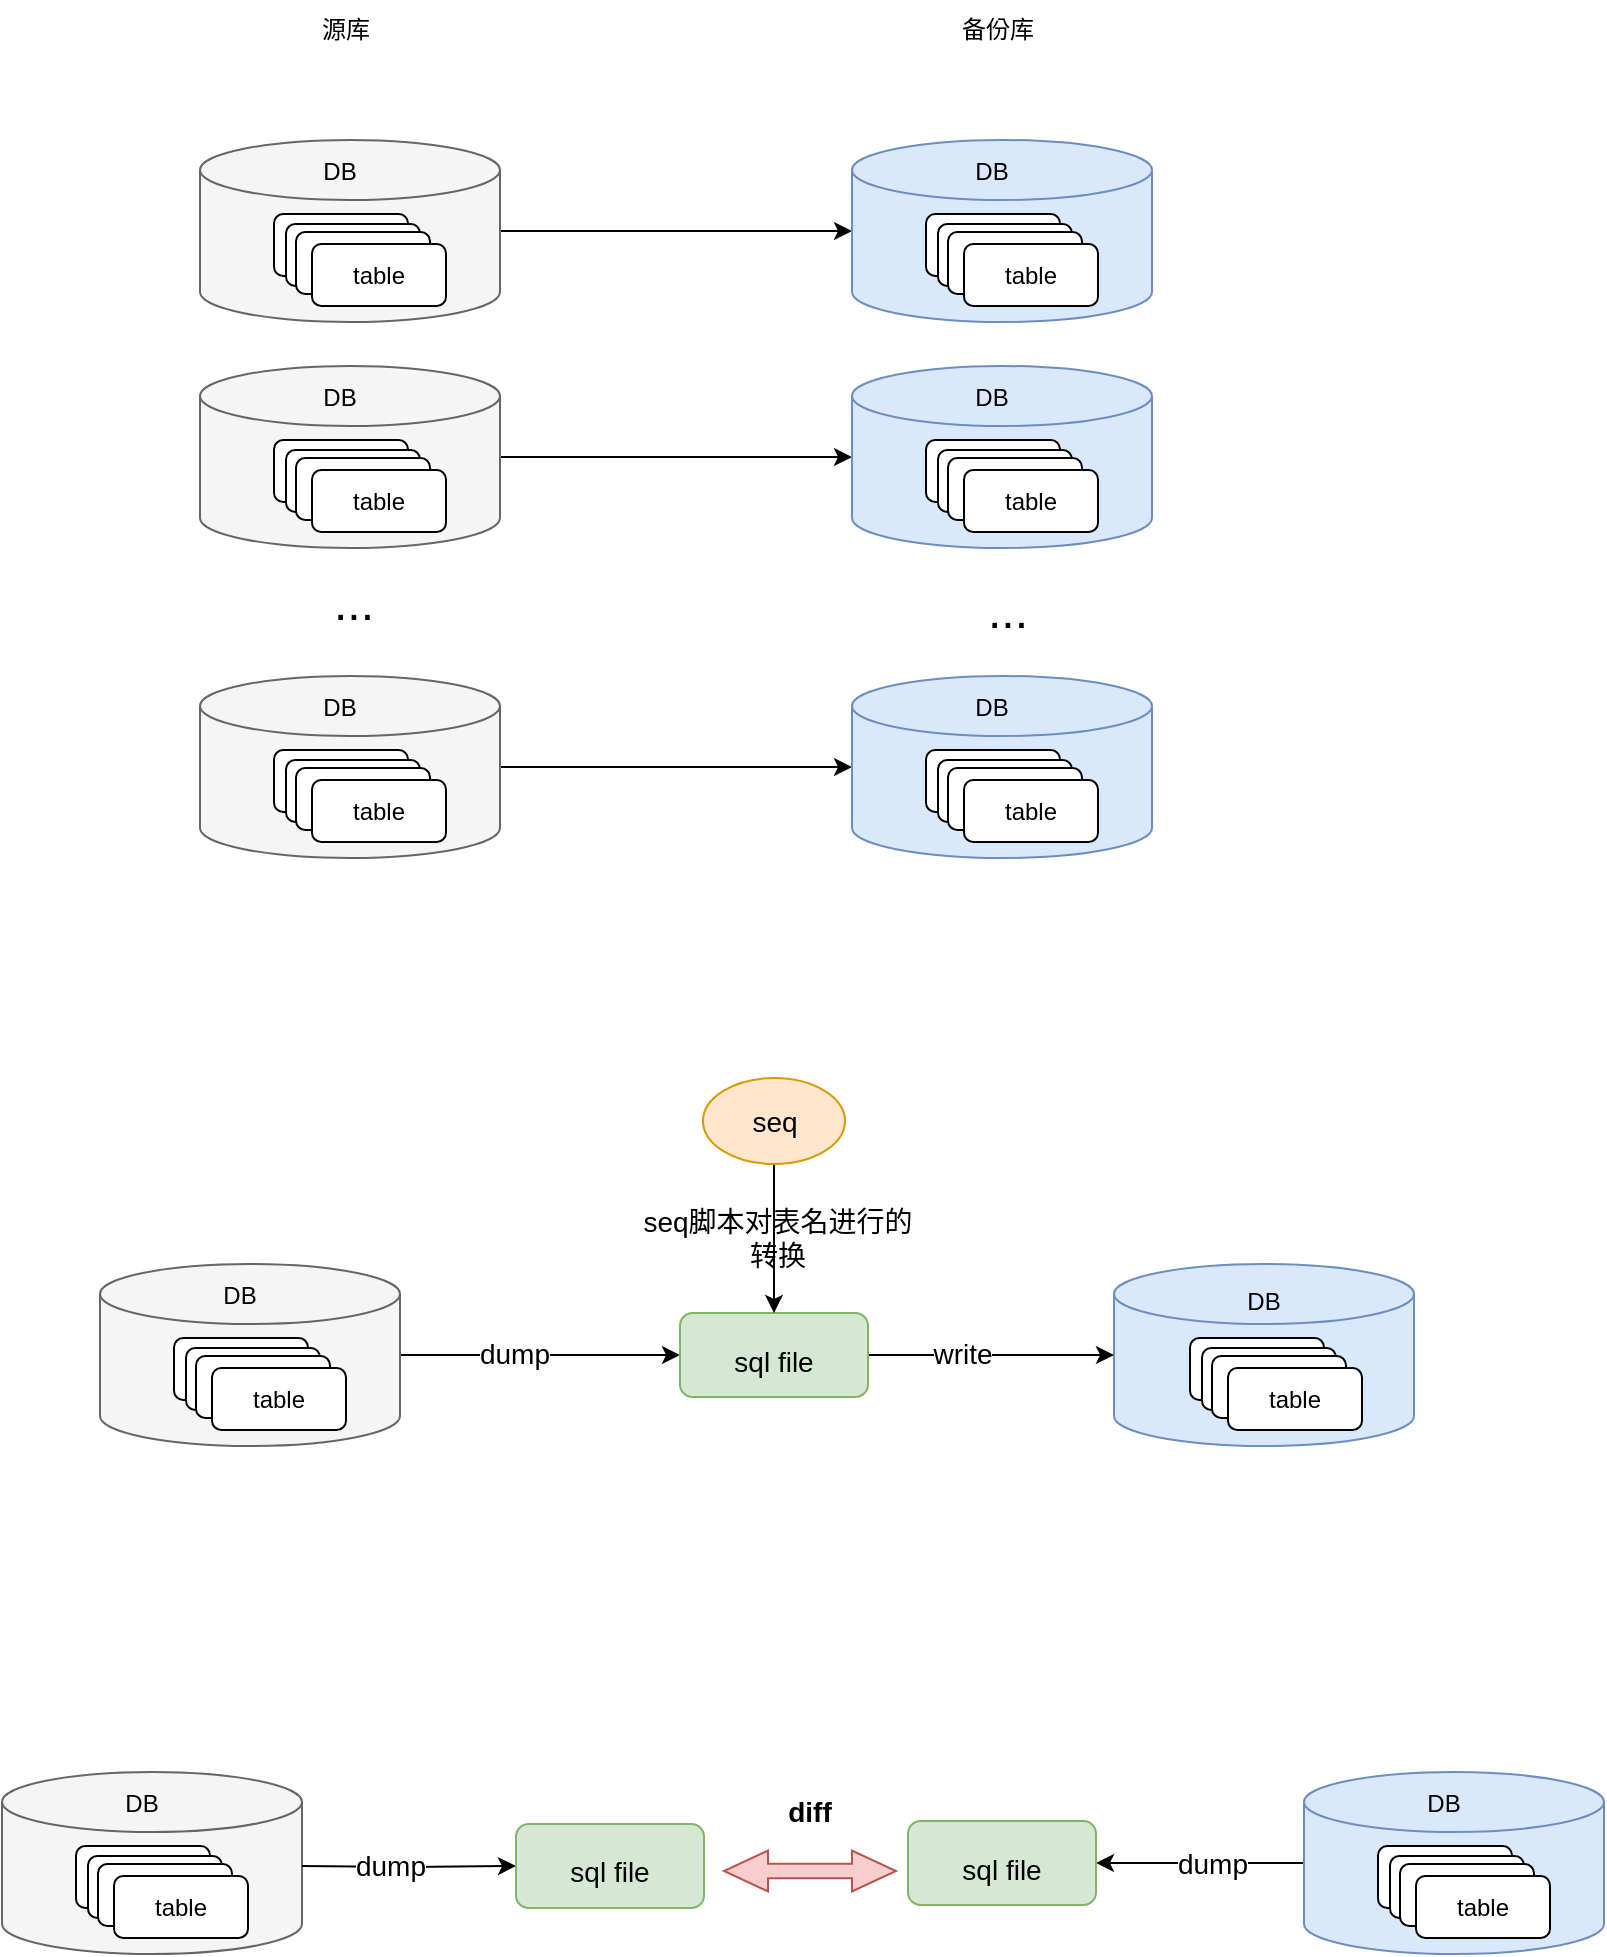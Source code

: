 <mxfile version="19.0.1" type="github">
  <diagram id="n_2ISWD5A4W3zDVkRcPj" name="第 1 页">
    <mxGraphModel dx="1422" dy="762" grid="0" gridSize="10" guides="1" tooltips="1" connect="1" arrows="1" fold="1" page="1" pageScale="1" pageWidth="1654" pageHeight="2336" math="0" shadow="0">
      <root>
        <mxCell id="0" />
        <mxCell id="1" parent="0" />
        <mxCell id="IPXky6w7YJsHBotgT66a-52" style="edgeStyle=orthogonalEdgeStyle;rounded=0;orthogonalLoop=1;jettySize=auto;html=1;" edge="1" parent="1" source="IPXky6w7YJsHBotgT66a-1" target="IPXky6w7YJsHBotgT66a-46">
          <mxGeometry relative="1" as="geometry" />
        </mxCell>
        <mxCell id="IPXky6w7YJsHBotgT66a-1" value="" style="shape=cylinder3;whiteSpace=wrap;html=1;boundedLbl=1;backgroundOutline=1;size=15;fillColor=#f5f5f5;fontColor=#333333;strokeColor=#666666;" vertex="1" parent="1">
          <mxGeometry x="151" y="126" width="150" height="91" as="geometry" />
        </mxCell>
        <mxCell id="IPXky6w7YJsHBotgT66a-2" value="" style="rounded=1;whiteSpace=wrap;html=1;" vertex="1" parent="1">
          <mxGeometry x="188" y="163" width="67" height="31" as="geometry" />
        </mxCell>
        <mxCell id="IPXky6w7YJsHBotgT66a-3" value="" style="rounded=1;whiteSpace=wrap;html=1;" vertex="1" parent="1">
          <mxGeometry x="194" y="168" width="67" height="31" as="geometry" />
        </mxCell>
        <mxCell id="IPXky6w7YJsHBotgT66a-5" value="DB" style="text;html=1;strokeColor=none;fillColor=none;align=center;verticalAlign=middle;whiteSpace=wrap;rounded=0;" vertex="1" parent="1">
          <mxGeometry x="190.5" y="127" width="60" height="30" as="geometry" />
        </mxCell>
        <mxCell id="IPXky6w7YJsHBotgT66a-6" value="table" style="rounded=1;whiteSpace=wrap;html=1;" vertex="1" parent="1">
          <mxGeometry x="199" y="172" width="67" height="31" as="geometry" />
        </mxCell>
        <mxCell id="IPXky6w7YJsHBotgT66a-17" value="源库" style="text;html=1;strokeColor=none;fillColor=none;align=center;verticalAlign=middle;whiteSpace=wrap;rounded=0;" vertex="1" parent="1">
          <mxGeometry x="194" y="56" width="60" height="30" as="geometry" />
        </mxCell>
        <mxCell id="IPXky6w7YJsHBotgT66a-18" value="备份库" style="text;html=1;strokeColor=none;fillColor=none;align=center;verticalAlign=middle;whiteSpace=wrap;rounded=0;" vertex="1" parent="1">
          <mxGeometry x="520" y="56" width="60" height="30" as="geometry" />
        </mxCell>
        <mxCell id="IPXky6w7YJsHBotgT66a-45" value="table" style="rounded=1;whiteSpace=wrap;html=1;" vertex="1" parent="1">
          <mxGeometry x="207" y="178" width="67" height="31" as="geometry" />
        </mxCell>
        <mxCell id="IPXky6w7YJsHBotgT66a-46" value="" style="shape=cylinder3;whiteSpace=wrap;html=1;boundedLbl=1;backgroundOutline=1;size=15;fillColor=#dae8fc;strokeColor=#6c8ebf;" vertex="1" parent="1">
          <mxGeometry x="477" y="126" width="150" height="91" as="geometry" />
        </mxCell>
        <mxCell id="IPXky6w7YJsHBotgT66a-47" value="" style="rounded=1;whiteSpace=wrap;html=1;" vertex="1" parent="1">
          <mxGeometry x="514" y="163" width="67" height="31" as="geometry" />
        </mxCell>
        <mxCell id="IPXky6w7YJsHBotgT66a-48" value="" style="rounded=1;whiteSpace=wrap;html=1;" vertex="1" parent="1">
          <mxGeometry x="520" y="168" width="67" height="31" as="geometry" />
        </mxCell>
        <mxCell id="IPXky6w7YJsHBotgT66a-49" value="DB" style="text;html=1;strokeColor=none;fillColor=none;align=center;verticalAlign=middle;whiteSpace=wrap;rounded=0;" vertex="1" parent="1">
          <mxGeometry x="516.5" y="127" width="60" height="30" as="geometry" />
        </mxCell>
        <mxCell id="IPXky6w7YJsHBotgT66a-50" value="table" style="rounded=1;whiteSpace=wrap;html=1;" vertex="1" parent="1">
          <mxGeometry x="525" y="172" width="67" height="31" as="geometry" />
        </mxCell>
        <mxCell id="IPXky6w7YJsHBotgT66a-51" value="table" style="rounded=1;whiteSpace=wrap;html=1;" vertex="1" parent="1">
          <mxGeometry x="533" y="178" width="67" height="31" as="geometry" />
        </mxCell>
        <mxCell id="IPXky6w7YJsHBotgT66a-68" style="edgeStyle=orthogonalEdgeStyle;rounded=0;orthogonalLoop=1;jettySize=auto;html=1;" edge="1" parent="1" source="IPXky6w7YJsHBotgT66a-69" target="IPXky6w7YJsHBotgT66a-75">
          <mxGeometry relative="1" as="geometry" />
        </mxCell>
        <mxCell id="IPXky6w7YJsHBotgT66a-69" value="" style="shape=cylinder3;whiteSpace=wrap;html=1;boundedLbl=1;backgroundOutline=1;size=15;fillColor=#f5f5f5;fontColor=#333333;strokeColor=#666666;" vertex="1" parent="1">
          <mxGeometry x="151" y="239" width="150" height="91" as="geometry" />
        </mxCell>
        <mxCell id="IPXky6w7YJsHBotgT66a-70" value="" style="rounded=1;whiteSpace=wrap;html=1;" vertex="1" parent="1">
          <mxGeometry x="188" y="276" width="67" height="31" as="geometry" />
        </mxCell>
        <mxCell id="IPXky6w7YJsHBotgT66a-71" value="" style="rounded=1;whiteSpace=wrap;html=1;" vertex="1" parent="1">
          <mxGeometry x="194" y="281" width="67" height="31" as="geometry" />
        </mxCell>
        <mxCell id="IPXky6w7YJsHBotgT66a-72" value="DB" style="text;html=1;strokeColor=none;fillColor=none;align=center;verticalAlign=middle;whiteSpace=wrap;rounded=0;" vertex="1" parent="1">
          <mxGeometry x="190.5" y="240" width="60" height="30" as="geometry" />
        </mxCell>
        <mxCell id="IPXky6w7YJsHBotgT66a-73" value="table" style="rounded=1;whiteSpace=wrap;html=1;" vertex="1" parent="1">
          <mxGeometry x="199" y="285" width="67" height="31" as="geometry" />
        </mxCell>
        <mxCell id="IPXky6w7YJsHBotgT66a-74" value="table" style="rounded=1;whiteSpace=wrap;html=1;" vertex="1" parent="1">
          <mxGeometry x="207" y="291" width="67" height="31" as="geometry" />
        </mxCell>
        <mxCell id="IPXky6w7YJsHBotgT66a-75" value="" style="shape=cylinder3;whiteSpace=wrap;html=1;boundedLbl=1;backgroundOutline=1;size=15;fillColor=#dae8fc;strokeColor=#6c8ebf;" vertex="1" parent="1">
          <mxGeometry x="477" y="239" width="150" height="91" as="geometry" />
        </mxCell>
        <mxCell id="IPXky6w7YJsHBotgT66a-76" value="" style="rounded=1;whiteSpace=wrap;html=1;" vertex="1" parent="1">
          <mxGeometry x="514" y="276" width="67" height="31" as="geometry" />
        </mxCell>
        <mxCell id="IPXky6w7YJsHBotgT66a-77" value="" style="rounded=1;whiteSpace=wrap;html=1;" vertex="1" parent="1">
          <mxGeometry x="520" y="281" width="67" height="31" as="geometry" />
        </mxCell>
        <mxCell id="IPXky6w7YJsHBotgT66a-78" value="DB" style="text;html=1;strokeColor=none;fillColor=none;align=center;verticalAlign=middle;whiteSpace=wrap;rounded=0;" vertex="1" parent="1">
          <mxGeometry x="516.5" y="240" width="60" height="30" as="geometry" />
        </mxCell>
        <mxCell id="IPXky6w7YJsHBotgT66a-79" value="table" style="rounded=1;whiteSpace=wrap;html=1;" vertex="1" parent="1">
          <mxGeometry x="525" y="285" width="67" height="31" as="geometry" />
        </mxCell>
        <mxCell id="IPXky6w7YJsHBotgT66a-80" value="table" style="rounded=1;whiteSpace=wrap;html=1;" vertex="1" parent="1">
          <mxGeometry x="533" y="291" width="67" height="31" as="geometry" />
        </mxCell>
        <mxCell id="IPXky6w7YJsHBotgT66a-81" style="edgeStyle=orthogonalEdgeStyle;rounded=0;orthogonalLoop=1;jettySize=auto;html=1;" edge="1" parent="1" source="IPXky6w7YJsHBotgT66a-82" target="IPXky6w7YJsHBotgT66a-88">
          <mxGeometry relative="1" as="geometry" />
        </mxCell>
        <mxCell id="IPXky6w7YJsHBotgT66a-82" value="" style="shape=cylinder3;whiteSpace=wrap;html=1;boundedLbl=1;backgroundOutline=1;size=15;fillColor=#f5f5f5;fontColor=#333333;strokeColor=#666666;" vertex="1" parent="1">
          <mxGeometry x="151" y="394" width="150" height="91" as="geometry" />
        </mxCell>
        <mxCell id="IPXky6w7YJsHBotgT66a-83" value="" style="rounded=1;whiteSpace=wrap;html=1;" vertex="1" parent="1">
          <mxGeometry x="188" y="431" width="67" height="31" as="geometry" />
        </mxCell>
        <mxCell id="IPXky6w7YJsHBotgT66a-84" value="" style="rounded=1;whiteSpace=wrap;html=1;" vertex="1" parent="1">
          <mxGeometry x="194" y="436" width="67" height="31" as="geometry" />
        </mxCell>
        <mxCell id="IPXky6w7YJsHBotgT66a-85" value="DB" style="text;html=1;strokeColor=none;fillColor=none;align=center;verticalAlign=middle;whiteSpace=wrap;rounded=0;" vertex="1" parent="1">
          <mxGeometry x="190.5" y="395" width="60" height="30" as="geometry" />
        </mxCell>
        <mxCell id="IPXky6w7YJsHBotgT66a-86" value="table" style="rounded=1;whiteSpace=wrap;html=1;" vertex="1" parent="1">
          <mxGeometry x="199" y="440" width="67" height="31" as="geometry" />
        </mxCell>
        <mxCell id="IPXky6w7YJsHBotgT66a-87" value="table" style="rounded=1;whiteSpace=wrap;html=1;" vertex="1" parent="1">
          <mxGeometry x="207" y="446" width="67" height="31" as="geometry" />
        </mxCell>
        <mxCell id="IPXky6w7YJsHBotgT66a-88" value="" style="shape=cylinder3;whiteSpace=wrap;html=1;boundedLbl=1;backgroundOutline=1;size=15;fillColor=#dae8fc;strokeColor=#6c8ebf;" vertex="1" parent="1">
          <mxGeometry x="477" y="394" width="150" height="91" as="geometry" />
        </mxCell>
        <mxCell id="IPXky6w7YJsHBotgT66a-89" value="" style="rounded=1;whiteSpace=wrap;html=1;" vertex="1" parent="1">
          <mxGeometry x="514" y="431" width="67" height="31" as="geometry" />
        </mxCell>
        <mxCell id="IPXky6w7YJsHBotgT66a-90" value="" style="rounded=1;whiteSpace=wrap;html=1;" vertex="1" parent="1">
          <mxGeometry x="520" y="436" width="67" height="31" as="geometry" />
        </mxCell>
        <mxCell id="IPXky6w7YJsHBotgT66a-91" value="DB" style="text;html=1;strokeColor=none;fillColor=none;align=center;verticalAlign=middle;whiteSpace=wrap;rounded=0;" vertex="1" parent="1">
          <mxGeometry x="516.5" y="395" width="60" height="30" as="geometry" />
        </mxCell>
        <mxCell id="IPXky6w7YJsHBotgT66a-92" value="table" style="rounded=1;whiteSpace=wrap;html=1;" vertex="1" parent="1">
          <mxGeometry x="525" y="440" width="67" height="31" as="geometry" />
        </mxCell>
        <mxCell id="IPXky6w7YJsHBotgT66a-93" value="table" style="rounded=1;whiteSpace=wrap;html=1;" vertex="1" parent="1">
          <mxGeometry x="533" y="446" width="67" height="31" as="geometry" />
        </mxCell>
        <mxCell id="IPXky6w7YJsHBotgT66a-94" value="&lt;font style=&quot;font-size: 24px;&quot;&gt;...&lt;/font&gt;" style="text;html=1;strokeColor=none;fillColor=none;align=center;verticalAlign=middle;whiteSpace=wrap;rounded=0;" vertex="1" parent="1">
          <mxGeometry x="197.5" y="343" width="60" height="30" as="geometry" />
        </mxCell>
        <mxCell id="IPXky6w7YJsHBotgT66a-96" value="&lt;font style=&quot;font-size: 24px;&quot;&gt;...&lt;/font&gt;" style="text;html=1;strokeColor=none;fillColor=none;align=center;verticalAlign=middle;whiteSpace=wrap;rounded=0;" vertex="1" parent="1">
          <mxGeometry x="525" y="347" width="60" height="30" as="geometry" />
        </mxCell>
        <mxCell id="IPXky6w7YJsHBotgT66a-113" style="edgeStyle=orthogonalEdgeStyle;rounded=0;orthogonalLoop=1;jettySize=auto;html=1;entryX=0;entryY=0.5;entryDx=0;entryDy=0;fontFamily=Helvetica;fontSize=14;" edge="1" parent="1" source="IPXky6w7YJsHBotgT66a-99" target="IPXky6w7YJsHBotgT66a-112">
          <mxGeometry relative="1" as="geometry" />
        </mxCell>
        <mxCell id="IPXky6w7YJsHBotgT66a-116" value="dump" style="edgeLabel;html=1;align=center;verticalAlign=middle;resizable=0;points=[];fontSize=14;fontFamily=Helvetica;" vertex="1" connectable="0" parent="IPXky6w7YJsHBotgT66a-113">
          <mxGeometry x="-0.2" y="3" relative="1" as="geometry">
            <mxPoint x="1" y="2" as="offset" />
          </mxGeometry>
        </mxCell>
        <mxCell id="IPXky6w7YJsHBotgT66a-99" value="" style="shape=cylinder3;whiteSpace=wrap;html=1;boundedLbl=1;backgroundOutline=1;size=15;fillColor=#f5f5f5;fontColor=#333333;strokeColor=#666666;" vertex="1" parent="1">
          <mxGeometry x="101" y="688" width="150" height="91" as="geometry" />
        </mxCell>
        <mxCell id="IPXky6w7YJsHBotgT66a-100" value="" style="rounded=1;whiteSpace=wrap;html=1;" vertex="1" parent="1">
          <mxGeometry x="138" y="725" width="67" height="31" as="geometry" />
        </mxCell>
        <mxCell id="IPXky6w7YJsHBotgT66a-101" value="" style="rounded=1;whiteSpace=wrap;html=1;" vertex="1" parent="1">
          <mxGeometry x="144" y="730" width="67" height="31" as="geometry" />
        </mxCell>
        <mxCell id="IPXky6w7YJsHBotgT66a-102" value="DB" style="text;html=1;strokeColor=none;fillColor=none;align=center;verticalAlign=middle;whiteSpace=wrap;rounded=0;" vertex="1" parent="1">
          <mxGeometry x="140.5" y="689" width="60" height="30" as="geometry" />
        </mxCell>
        <mxCell id="IPXky6w7YJsHBotgT66a-103" value="table" style="rounded=1;whiteSpace=wrap;html=1;" vertex="1" parent="1">
          <mxGeometry x="149" y="734" width="67" height="31" as="geometry" />
        </mxCell>
        <mxCell id="IPXky6w7YJsHBotgT66a-104" value="table" style="rounded=1;whiteSpace=wrap;html=1;" vertex="1" parent="1">
          <mxGeometry x="157" y="740" width="67" height="31" as="geometry" />
        </mxCell>
        <mxCell id="IPXky6w7YJsHBotgT66a-105" value="" style="shape=cylinder3;whiteSpace=wrap;html=1;boundedLbl=1;backgroundOutline=1;size=15;fillColor=#dae8fc;strokeColor=#6c8ebf;" vertex="1" parent="1">
          <mxGeometry x="608" y="688" width="150" height="91" as="geometry" />
        </mxCell>
        <mxCell id="IPXky6w7YJsHBotgT66a-106" value="" style="rounded=1;whiteSpace=wrap;html=1;" vertex="1" parent="1">
          <mxGeometry x="646" y="725" width="67" height="31" as="geometry" />
        </mxCell>
        <mxCell id="IPXky6w7YJsHBotgT66a-107" value="" style="rounded=1;whiteSpace=wrap;html=1;" vertex="1" parent="1">
          <mxGeometry x="652" y="730" width="67" height="31" as="geometry" />
        </mxCell>
        <mxCell id="IPXky6w7YJsHBotgT66a-108" value="DB" style="text;html=1;strokeColor=none;fillColor=none;align=center;verticalAlign=middle;whiteSpace=wrap;rounded=0;" vertex="1" parent="1">
          <mxGeometry x="653" y="692" width="60" height="30" as="geometry" />
        </mxCell>
        <mxCell id="IPXky6w7YJsHBotgT66a-109" value="table" style="rounded=1;whiteSpace=wrap;html=1;" vertex="1" parent="1">
          <mxGeometry x="657" y="734" width="67" height="31" as="geometry" />
        </mxCell>
        <mxCell id="IPXky6w7YJsHBotgT66a-110" value="table" style="rounded=1;whiteSpace=wrap;html=1;" vertex="1" parent="1">
          <mxGeometry x="665" y="740" width="67" height="31" as="geometry" />
        </mxCell>
        <mxCell id="IPXky6w7YJsHBotgT66a-114" style="edgeStyle=orthogonalEdgeStyle;rounded=0;orthogonalLoop=1;jettySize=auto;html=1;fontFamily=Helvetica;fontSize=14;" edge="1" parent="1" source="IPXky6w7YJsHBotgT66a-112" target="IPXky6w7YJsHBotgT66a-105">
          <mxGeometry relative="1" as="geometry" />
        </mxCell>
        <mxCell id="IPXky6w7YJsHBotgT66a-117" value="write" style="edgeLabel;html=1;align=center;verticalAlign=middle;resizable=0;points=[];fontSize=14;fontFamily=Helvetica;" vertex="1" connectable="0" parent="IPXky6w7YJsHBotgT66a-114">
          <mxGeometry x="-0.236" y="2" relative="1" as="geometry">
            <mxPoint y="1" as="offset" />
          </mxGeometry>
        </mxCell>
        <mxCell id="IPXky6w7YJsHBotgT66a-112" value="&lt;font face=&quot;Helvetica&quot; style=&quot;font-size: 14px;&quot;&gt;sql file&lt;/font&gt;" style="rounded=1;whiteSpace=wrap;html=1;fontFamily=Verdana;fontSize=24;fillColor=#d5e8d4;strokeColor=#82b366;" vertex="1" parent="1">
          <mxGeometry x="391" y="712.5" width="94" height="42" as="geometry" />
        </mxCell>
        <mxCell id="IPXky6w7YJsHBotgT66a-118" value="seq脚本对表名进行的转换" style="text;html=1;strokeColor=none;fillColor=none;align=center;verticalAlign=middle;whiteSpace=wrap;rounded=0;fontFamily=Helvetica;fontSize=14;" vertex="1" parent="1">
          <mxGeometry x="370" y="654" width="140" height="42" as="geometry" />
        </mxCell>
        <mxCell id="IPXky6w7YJsHBotgT66a-120" style="edgeStyle=orthogonalEdgeStyle;rounded=0;orthogonalLoop=1;jettySize=auto;html=1;entryX=0.5;entryY=0;entryDx=0;entryDy=0;fontFamily=Helvetica;fontSize=14;" edge="1" parent="1" source="IPXky6w7YJsHBotgT66a-119" target="IPXky6w7YJsHBotgT66a-112">
          <mxGeometry relative="1" as="geometry" />
        </mxCell>
        <mxCell id="IPXky6w7YJsHBotgT66a-119" value="seq" style="ellipse;whiteSpace=wrap;html=1;fontFamily=Helvetica;fontSize=14;fillColor=#ffe6cc;strokeColor=#d79b00;" vertex="1" parent="1">
          <mxGeometry x="402.5" y="595" width="71" height="43" as="geometry" />
        </mxCell>
        <mxCell id="IPXky6w7YJsHBotgT66a-122" value="" style="shape=cylinder3;whiteSpace=wrap;html=1;boundedLbl=1;backgroundOutline=1;size=15;fillColor=#f5f5f5;fontColor=#333333;strokeColor=#666666;" vertex="1" parent="1">
          <mxGeometry x="52" y="942" width="150" height="91" as="geometry" />
        </mxCell>
        <mxCell id="IPXky6w7YJsHBotgT66a-123" value="" style="rounded=1;whiteSpace=wrap;html=1;" vertex="1" parent="1">
          <mxGeometry x="89" y="979" width="67" height="31" as="geometry" />
        </mxCell>
        <mxCell id="IPXky6w7YJsHBotgT66a-124" value="" style="rounded=1;whiteSpace=wrap;html=1;" vertex="1" parent="1">
          <mxGeometry x="95" y="984" width="67" height="31" as="geometry" />
        </mxCell>
        <mxCell id="IPXky6w7YJsHBotgT66a-125" value="DB" style="text;html=1;strokeColor=none;fillColor=none;align=center;verticalAlign=middle;whiteSpace=wrap;rounded=0;" vertex="1" parent="1">
          <mxGeometry x="91.5" y="943" width="60" height="30" as="geometry" />
        </mxCell>
        <mxCell id="IPXky6w7YJsHBotgT66a-126" value="table" style="rounded=1;whiteSpace=wrap;html=1;" vertex="1" parent="1">
          <mxGeometry x="100" y="988" width="67" height="31" as="geometry" />
        </mxCell>
        <mxCell id="IPXky6w7YJsHBotgT66a-127" value="table" style="rounded=1;whiteSpace=wrap;html=1;" vertex="1" parent="1">
          <mxGeometry x="108" y="994" width="67" height="31" as="geometry" />
        </mxCell>
        <mxCell id="IPXky6w7YJsHBotgT66a-138" style="edgeStyle=orthogonalEdgeStyle;rounded=0;orthogonalLoop=1;jettySize=auto;html=1;entryX=1;entryY=0.5;entryDx=0;entryDy=0;fontFamily=Helvetica;fontSize=14;" edge="1" parent="1" source="IPXky6w7YJsHBotgT66a-128" target="IPXky6w7YJsHBotgT66a-137">
          <mxGeometry relative="1" as="geometry" />
        </mxCell>
        <mxCell id="IPXky6w7YJsHBotgT66a-139" value="dump" style="edgeLabel;html=1;align=center;verticalAlign=middle;resizable=0;points=[];fontSize=14;fontFamily=Helvetica;" vertex="1" connectable="0" parent="IPXky6w7YJsHBotgT66a-138">
          <mxGeometry x="-0.284" y="4" relative="1" as="geometry">
            <mxPoint x="-9" y="-4" as="offset" />
          </mxGeometry>
        </mxCell>
        <mxCell id="IPXky6w7YJsHBotgT66a-128" value="" style="shape=cylinder3;whiteSpace=wrap;html=1;boundedLbl=1;backgroundOutline=1;size=15;fillColor=#dae8fc;strokeColor=#6c8ebf;" vertex="1" parent="1">
          <mxGeometry x="703" y="942" width="150" height="91" as="geometry" />
        </mxCell>
        <mxCell id="IPXky6w7YJsHBotgT66a-129" value="" style="rounded=1;whiteSpace=wrap;html=1;" vertex="1" parent="1">
          <mxGeometry x="740" y="979" width="67" height="31" as="geometry" />
        </mxCell>
        <mxCell id="IPXky6w7YJsHBotgT66a-130" value="" style="rounded=1;whiteSpace=wrap;html=1;" vertex="1" parent="1">
          <mxGeometry x="746" y="984" width="67" height="31" as="geometry" />
        </mxCell>
        <mxCell id="IPXky6w7YJsHBotgT66a-131" value="DB" style="text;html=1;strokeColor=none;fillColor=none;align=center;verticalAlign=middle;whiteSpace=wrap;rounded=0;" vertex="1" parent="1">
          <mxGeometry x="742.5" y="943" width="60" height="30" as="geometry" />
        </mxCell>
        <mxCell id="IPXky6w7YJsHBotgT66a-132" value="table" style="rounded=1;whiteSpace=wrap;html=1;" vertex="1" parent="1">
          <mxGeometry x="751" y="988" width="67" height="31" as="geometry" />
        </mxCell>
        <mxCell id="IPXky6w7YJsHBotgT66a-133" value="table" style="rounded=1;whiteSpace=wrap;html=1;" vertex="1" parent="1">
          <mxGeometry x="759" y="994" width="67" height="31" as="geometry" />
        </mxCell>
        <mxCell id="IPXky6w7YJsHBotgT66a-134" style="edgeStyle=orthogonalEdgeStyle;rounded=0;orthogonalLoop=1;jettySize=auto;html=1;entryX=0;entryY=0.5;entryDx=0;entryDy=0;fontFamily=Helvetica;fontSize=14;" edge="1" parent="1" target="IPXky6w7YJsHBotgT66a-136">
          <mxGeometry relative="1" as="geometry">
            <mxPoint x="202" y="989" as="sourcePoint" />
          </mxGeometry>
        </mxCell>
        <mxCell id="IPXky6w7YJsHBotgT66a-135" value="dump" style="edgeLabel;html=1;align=center;verticalAlign=middle;resizable=0;points=[];fontSize=14;fontFamily=Helvetica;" vertex="1" connectable="0" parent="IPXky6w7YJsHBotgT66a-134">
          <mxGeometry x="-0.2" y="3" relative="1" as="geometry">
            <mxPoint x="1" y="2" as="offset" />
          </mxGeometry>
        </mxCell>
        <mxCell id="IPXky6w7YJsHBotgT66a-136" value="&lt;font face=&quot;Helvetica&quot; style=&quot;font-size: 14px;&quot;&gt;sql file&lt;/font&gt;" style="rounded=1;whiteSpace=wrap;html=1;fontFamily=Verdana;fontSize=24;fillColor=#d5e8d4;strokeColor=#82b366;" vertex="1" parent="1">
          <mxGeometry x="309" y="968" width="94" height="42" as="geometry" />
        </mxCell>
        <mxCell id="IPXky6w7YJsHBotgT66a-137" value="&lt;font face=&quot;Helvetica&quot; style=&quot;font-size: 14px;&quot;&gt;sql file&lt;/font&gt;" style="rounded=1;whiteSpace=wrap;html=1;fontFamily=Verdana;fontSize=24;fillColor=#d5e8d4;strokeColor=#82b366;" vertex="1" parent="1">
          <mxGeometry x="505" y="966.5" width="94" height="42" as="geometry" />
        </mxCell>
        <mxCell id="IPXky6w7YJsHBotgT66a-140" value="" style="html=1;shadow=0;dashed=0;align=center;verticalAlign=middle;shape=mxgraph.arrows2.twoWayArrow;dy=0.65;dx=22;fontFamily=Helvetica;fontSize=14;fillColor=#f8cecc;strokeColor=#b85450;" vertex="1" parent="1">
          <mxGeometry x="413" y="981.25" width="86" height="20.5" as="geometry" />
        </mxCell>
        <mxCell id="IPXky6w7YJsHBotgT66a-143" value="&lt;b&gt;diff&lt;/b&gt;" style="text;html=1;strokeColor=none;fillColor=none;align=center;verticalAlign=middle;whiteSpace=wrap;rounded=0;fontFamily=Helvetica;fontSize=14;" vertex="1" parent="1">
          <mxGeometry x="426" y="947" width="60" height="30" as="geometry" />
        </mxCell>
      </root>
    </mxGraphModel>
  </diagram>
</mxfile>
